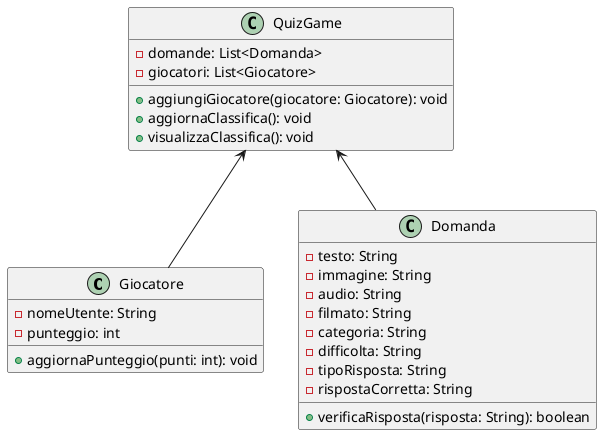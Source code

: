 @startuml
class Giocatore {
  - nomeUtente: String
  - punteggio: int
  + aggiornaPunteggio(punti: int): void
}

class Domanda {
  - testo: String
  - immagine: String
  - audio: String
  - filmato: String
  - categoria: String
  - difficolta: String
  - tipoRisposta: String
  - rispostaCorretta: String
  + verificaRisposta(risposta: String): boolean
}

class QuizGame {
  - domande: List<Domanda>
  - giocatori: List<Giocatore>
  + aggiungiGiocatore(giocatore: Giocatore): void
  + aggiornaClassifica(): void
  + visualizzaClassifica(): void
}

Giocatore-u->QuizGame
Domanda-u->QuizGame


@enduml
